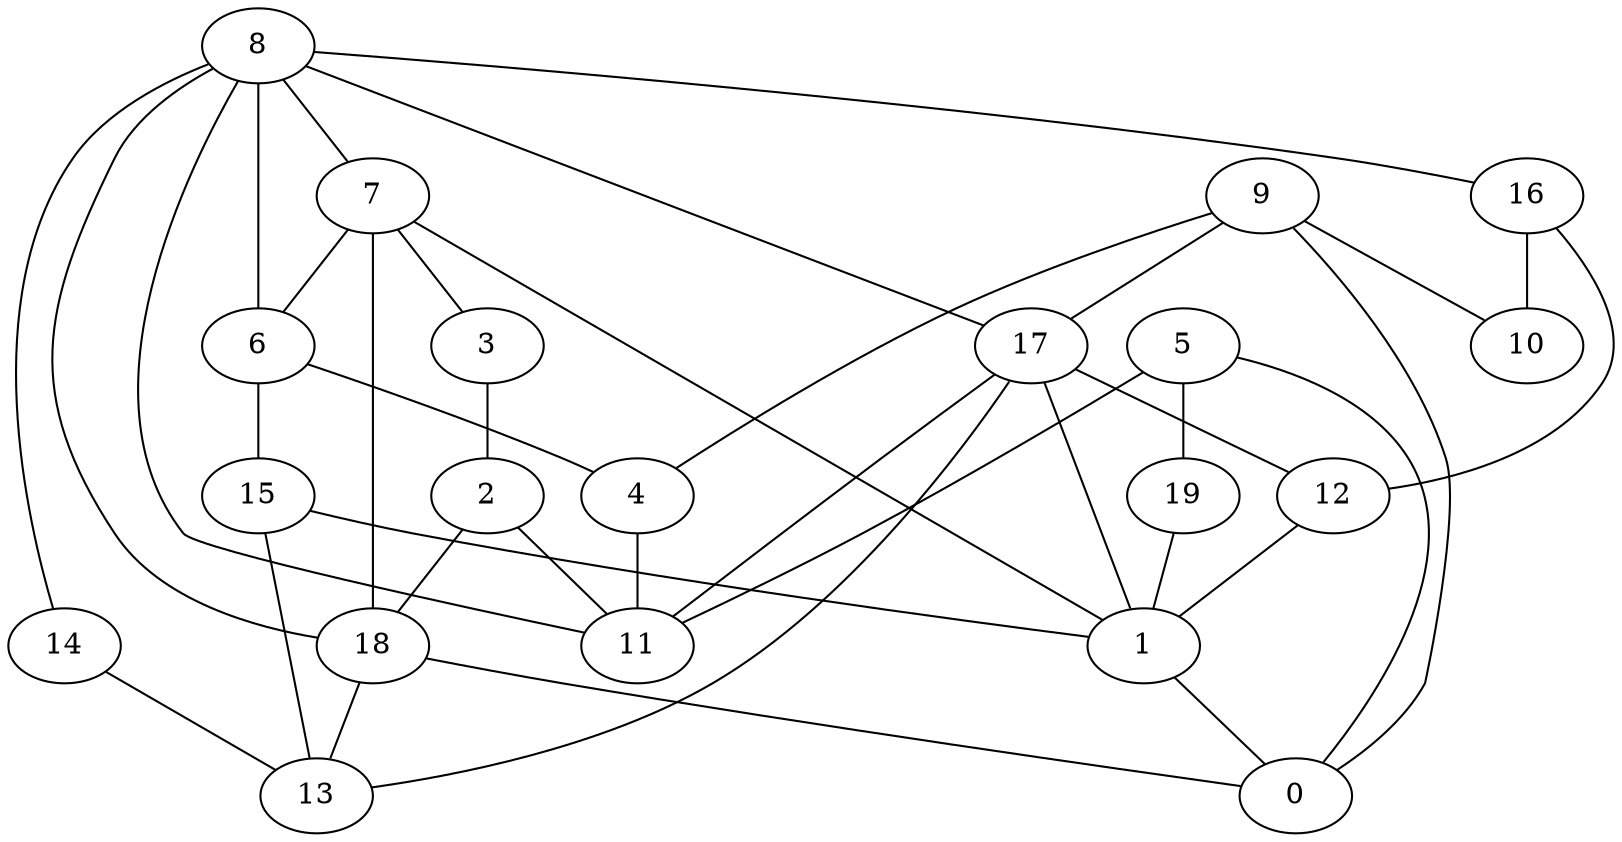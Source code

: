 digraph GG_graph {

subgraph G_graph {
edge [color = black]
"12" -> "1" [dir = none]
"7" -> "6" [dir = none]
"7" -> "18" [dir = none]
"7" -> "1" [dir = none]
"7" -> "3" [dir = none]
"17" -> "11" [dir = none]
"17" -> "13" [dir = none]
"17" -> "12" [dir = none]
"17" -> "1" [dir = none]
"2" -> "11" [dir = none]
"2" -> "18" [dir = none]
"5" -> "0" [dir = none]
"5" -> "11" [dir = none]
"5" -> "19" [dir = none]
"15" -> "1" [dir = none]
"15" -> "13" [dir = none]
"1" -> "0" [dir = none]
"9" -> "17" [dir = none]
"9" -> "0" [dir = none]
"9" -> "10" [dir = none]
"9" -> "4" [dir = none]
"4" -> "11" [dir = none]
"19" -> "1" [dir = none]
"6" -> "4" [dir = none]
"6" -> "15" [dir = none]
"8" -> "7" [dir = none]
"8" -> "17" [dir = none]
"8" -> "18" [dir = none]
"8" -> "11" [dir = none]
"8" -> "14" [dir = none]
"8" -> "16" [dir = none]
"8" -> "6" [dir = none]
"3" -> "2" [dir = none]
"16" -> "10" [dir = none]
"16" -> "12" [dir = none]
"14" -> "13" [dir = none]
"18" -> "0" [dir = none]
"18" -> "13" [dir = none]
}

}
